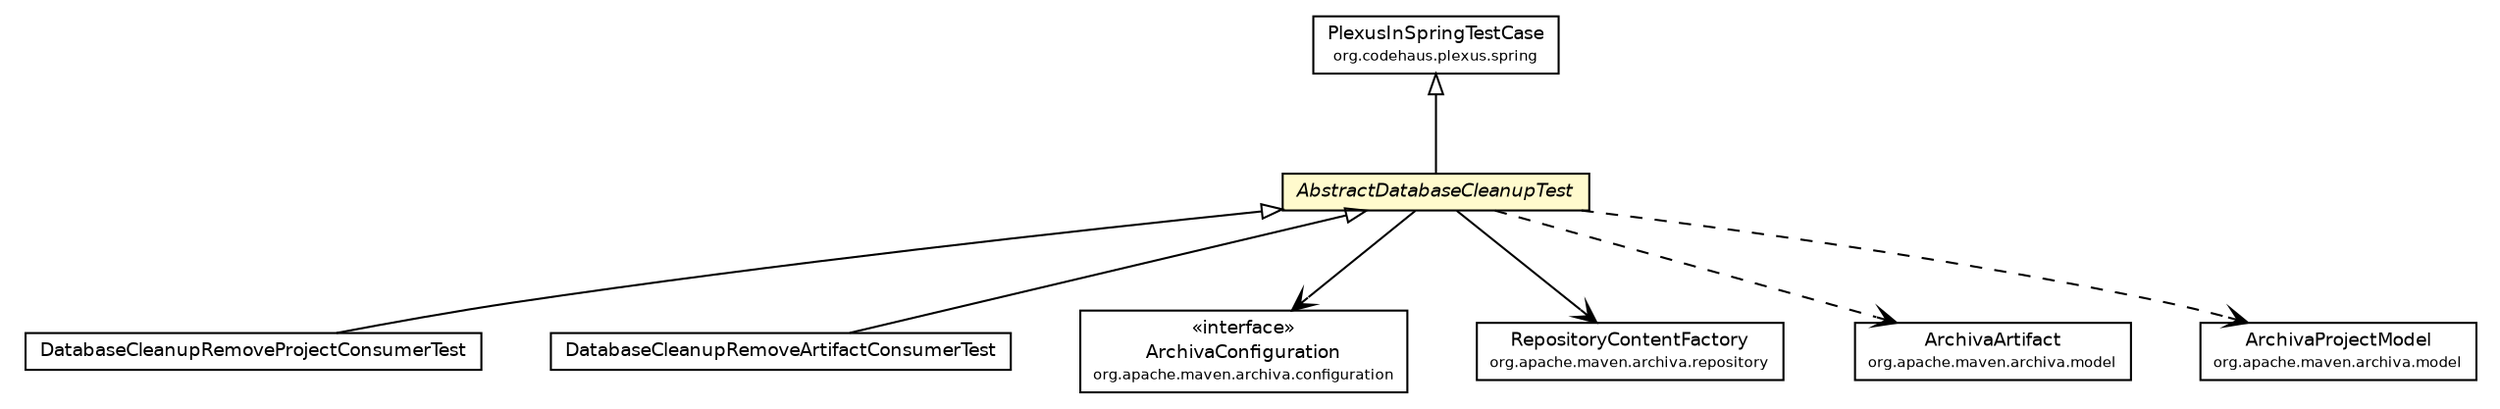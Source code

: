 #!/usr/local/bin/dot
#
# Class diagram 
# Generated by UmlGraph version 4.6 (http://www.spinellis.gr/sw/umlgraph)
#

digraph G {
	edge [fontname="Helvetica",fontsize=10,labelfontname="Helvetica",labelfontsize=10];
	node [fontname="Helvetica",fontsize=10,shape=plaintext];
	// org.apache.maven.archiva.consumers.database.DatabaseCleanupRemoveProjectConsumerTest
	c33671 [label=<<table border="0" cellborder="1" cellspacing="0" cellpadding="2" port="p" href="./DatabaseCleanupRemoveProjectConsumerTest.html">
		<tr><td><table border="0" cellspacing="0" cellpadding="1">
			<tr><td> DatabaseCleanupRemoveProjectConsumerTest </td></tr>
		</table></td></tr>
		</table>>, fontname="Helvetica", fontcolor="black", fontsize=9.0];
	// org.apache.maven.archiva.consumers.database.DatabaseCleanupRemoveArtifactConsumerTest
	c33672 [label=<<table border="0" cellborder="1" cellspacing="0" cellpadding="2" port="p" href="./DatabaseCleanupRemoveArtifactConsumerTest.html">
		<tr><td><table border="0" cellspacing="0" cellpadding="1">
			<tr><td> DatabaseCleanupRemoveArtifactConsumerTest </td></tr>
		</table></td></tr>
		</table>>, fontname="Helvetica", fontcolor="black", fontsize=9.0];
	// org.apache.maven.archiva.consumers.database.AbstractDatabaseCleanupTest
	c33674 [label=<<table border="0" cellborder="1" cellspacing="0" cellpadding="2" port="p" bgcolor="lemonChiffon" href="./AbstractDatabaseCleanupTest.html">
		<tr><td><table border="0" cellspacing="0" cellpadding="1">
			<tr><td><font face="Helvetica-Oblique"> AbstractDatabaseCleanupTest </font></td></tr>
		</table></td></tr>
		</table>>, fontname="Helvetica", fontcolor="black", fontsize=9.0];
	//org.apache.maven.archiva.consumers.database.DatabaseCleanupRemoveProjectConsumerTest extends org.apache.maven.archiva.consumers.database.AbstractDatabaseCleanupTest
	c33674:p -> c33671:p [dir=back,arrowtail=empty];
	//org.apache.maven.archiva.consumers.database.DatabaseCleanupRemoveArtifactConsumerTest extends org.apache.maven.archiva.consumers.database.AbstractDatabaseCleanupTest
	c33674:p -> c33672:p [dir=back,arrowtail=empty];
	//org.apache.maven.archiva.consumers.database.AbstractDatabaseCleanupTest extends org.codehaus.plexus.spring.PlexusInSpringTestCase
	c33775:p -> c33674:p [dir=back,arrowtail=empty];
	// org.apache.maven.archiva.consumers.database.AbstractDatabaseCleanupTest NAVASSOC org.apache.maven.archiva.configuration.ArchivaConfiguration
	c33674:p -> c33776:p [taillabel="", label="", headlabel="", fontname="Helvetica", fontcolor="black", fontsize=10.0, color="black", arrowhead=open];
	// org.apache.maven.archiva.consumers.database.AbstractDatabaseCleanupTest NAVASSOC org.apache.maven.archiva.repository.RepositoryContentFactory
	c33674:p -> c33777:p [taillabel="", label="", headlabel="", fontname="Helvetica", fontcolor="black", fontsize=10.0, color="black", arrowhead=open];
	// org.apache.maven.archiva.consumers.database.AbstractDatabaseCleanupTest DEPEND org.apache.maven.archiva.model.ArchivaArtifact
	c33674:p -> c33778:p [taillabel="", label="", headlabel="", fontname="Helvetica", fontcolor="black", fontsize=10.0, color="black", arrowhead=open, style=dashed];
	// org.apache.maven.archiva.consumers.database.AbstractDatabaseCleanupTest DEPEND org.apache.maven.archiva.model.ArchivaProjectModel
	c33674:p -> c33779:p [taillabel="", label="", headlabel="", fontname="Helvetica", fontcolor="black", fontsize=10.0, color="black", arrowhead=open, style=dashed];
	// org.apache.maven.archiva.repository.RepositoryContentFactory
	c33777 [label=<<table border="0" cellborder="1" cellspacing="0" cellpadding="2" port="p" href="http://java.sun.com/j2se/1.4.2/docs/api/org/apache/maven/archiva/repository/RepositoryContentFactory.html">
		<tr><td><table border="0" cellspacing="0" cellpadding="1">
			<tr><td> RepositoryContentFactory </td></tr>
			<tr><td><font point-size="7.0"> org.apache.maven.archiva.repository </font></td></tr>
		</table></td></tr>
		</table>>, fontname="Helvetica", fontcolor="black", fontsize=9.0];
	// org.apache.maven.archiva.model.ArchivaArtifact
	c33778 [label=<<table border="0" cellborder="1" cellspacing="0" cellpadding="2" port="p" href="http://java.sun.com/j2se/1.4.2/docs/api/org/apache/maven/archiva/model/ArchivaArtifact.html">
		<tr><td><table border="0" cellspacing="0" cellpadding="1">
			<tr><td> ArchivaArtifact </td></tr>
			<tr><td><font point-size="7.0"> org.apache.maven.archiva.model </font></td></tr>
		</table></td></tr>
		</table>>, fontname="Helvetica", fontcolor="black", fontsize=9.0];
	// org.apache.maven.archiva.model.ArchivaProjectModel
	c33779 [label=<<table border="0" cellborder="1" cellspacing="0" cellpadding="2" port="p" href="http://java.sun.com/j2se/1.4.2/docs/api/org/apache/maven/archiva/model/ArchivaProjectModel.html">
		<tr><td><table border="0" cellspacing="0" cellpadding="1">
			<tr><td> ArchivaProjectModel </td></tr>
			<tr><td><font point-size="7.0"> org.apache.maven.archiva.model </font></td></tr>
		</table></td></tr>
		</table>>, fontname="Helvetica", fontcolor="black", fontsize=9.0];
	// org.apache.maven.archiva.configuration.ArchivaConfiguration
	c33776 [label=<<table border="0" cellborder="1" cellspacing="0" cellpadding="2" port="p" href="http://java.sun.com/j2se/1.4.2/docs/api/org/apache/maven/archiva/configuration/ArchivaConfiguration.html">
		<tr><td><table border="0" cellspacing="0" cellpadding="1">
			<tr><td> &laquo;interface&raquo; </td></tr>
			<tr><td> ArchivaConfiguration </td></tr>
			<tr><td><font point-size="7.0"> org.apache.maven.archiva.configuration </font></td></tr>
		</table></td></tr>
		</table>>, fontname="Helvetica", fontcolor="black", fontsize=9.0];
	// org.codehaus.plexus.spring.PlexusInSpringTestCase
	c33775 [label=<<table border="0" cellborder="1" cellspacing="0" cellpadding="2" port="p" href="http://java.sun.com/j2se/1.4.2/docs/api/org/codehaus/plexus/spring/PlexusInSpringTestCase.html">
		<tr><td><table border="0" cellspacing="0" cellpadding="1">
			<tr><td> PlexusInSpringTestCase </td></tr>
			<tr><td><font point-size="7.0"> org.codehaus.plexus.spring </font></td></tr>
		</table></td></tr>
		</table>>, fontname="Helvetica", fontcolor="black", fontsize=9.0];
}

